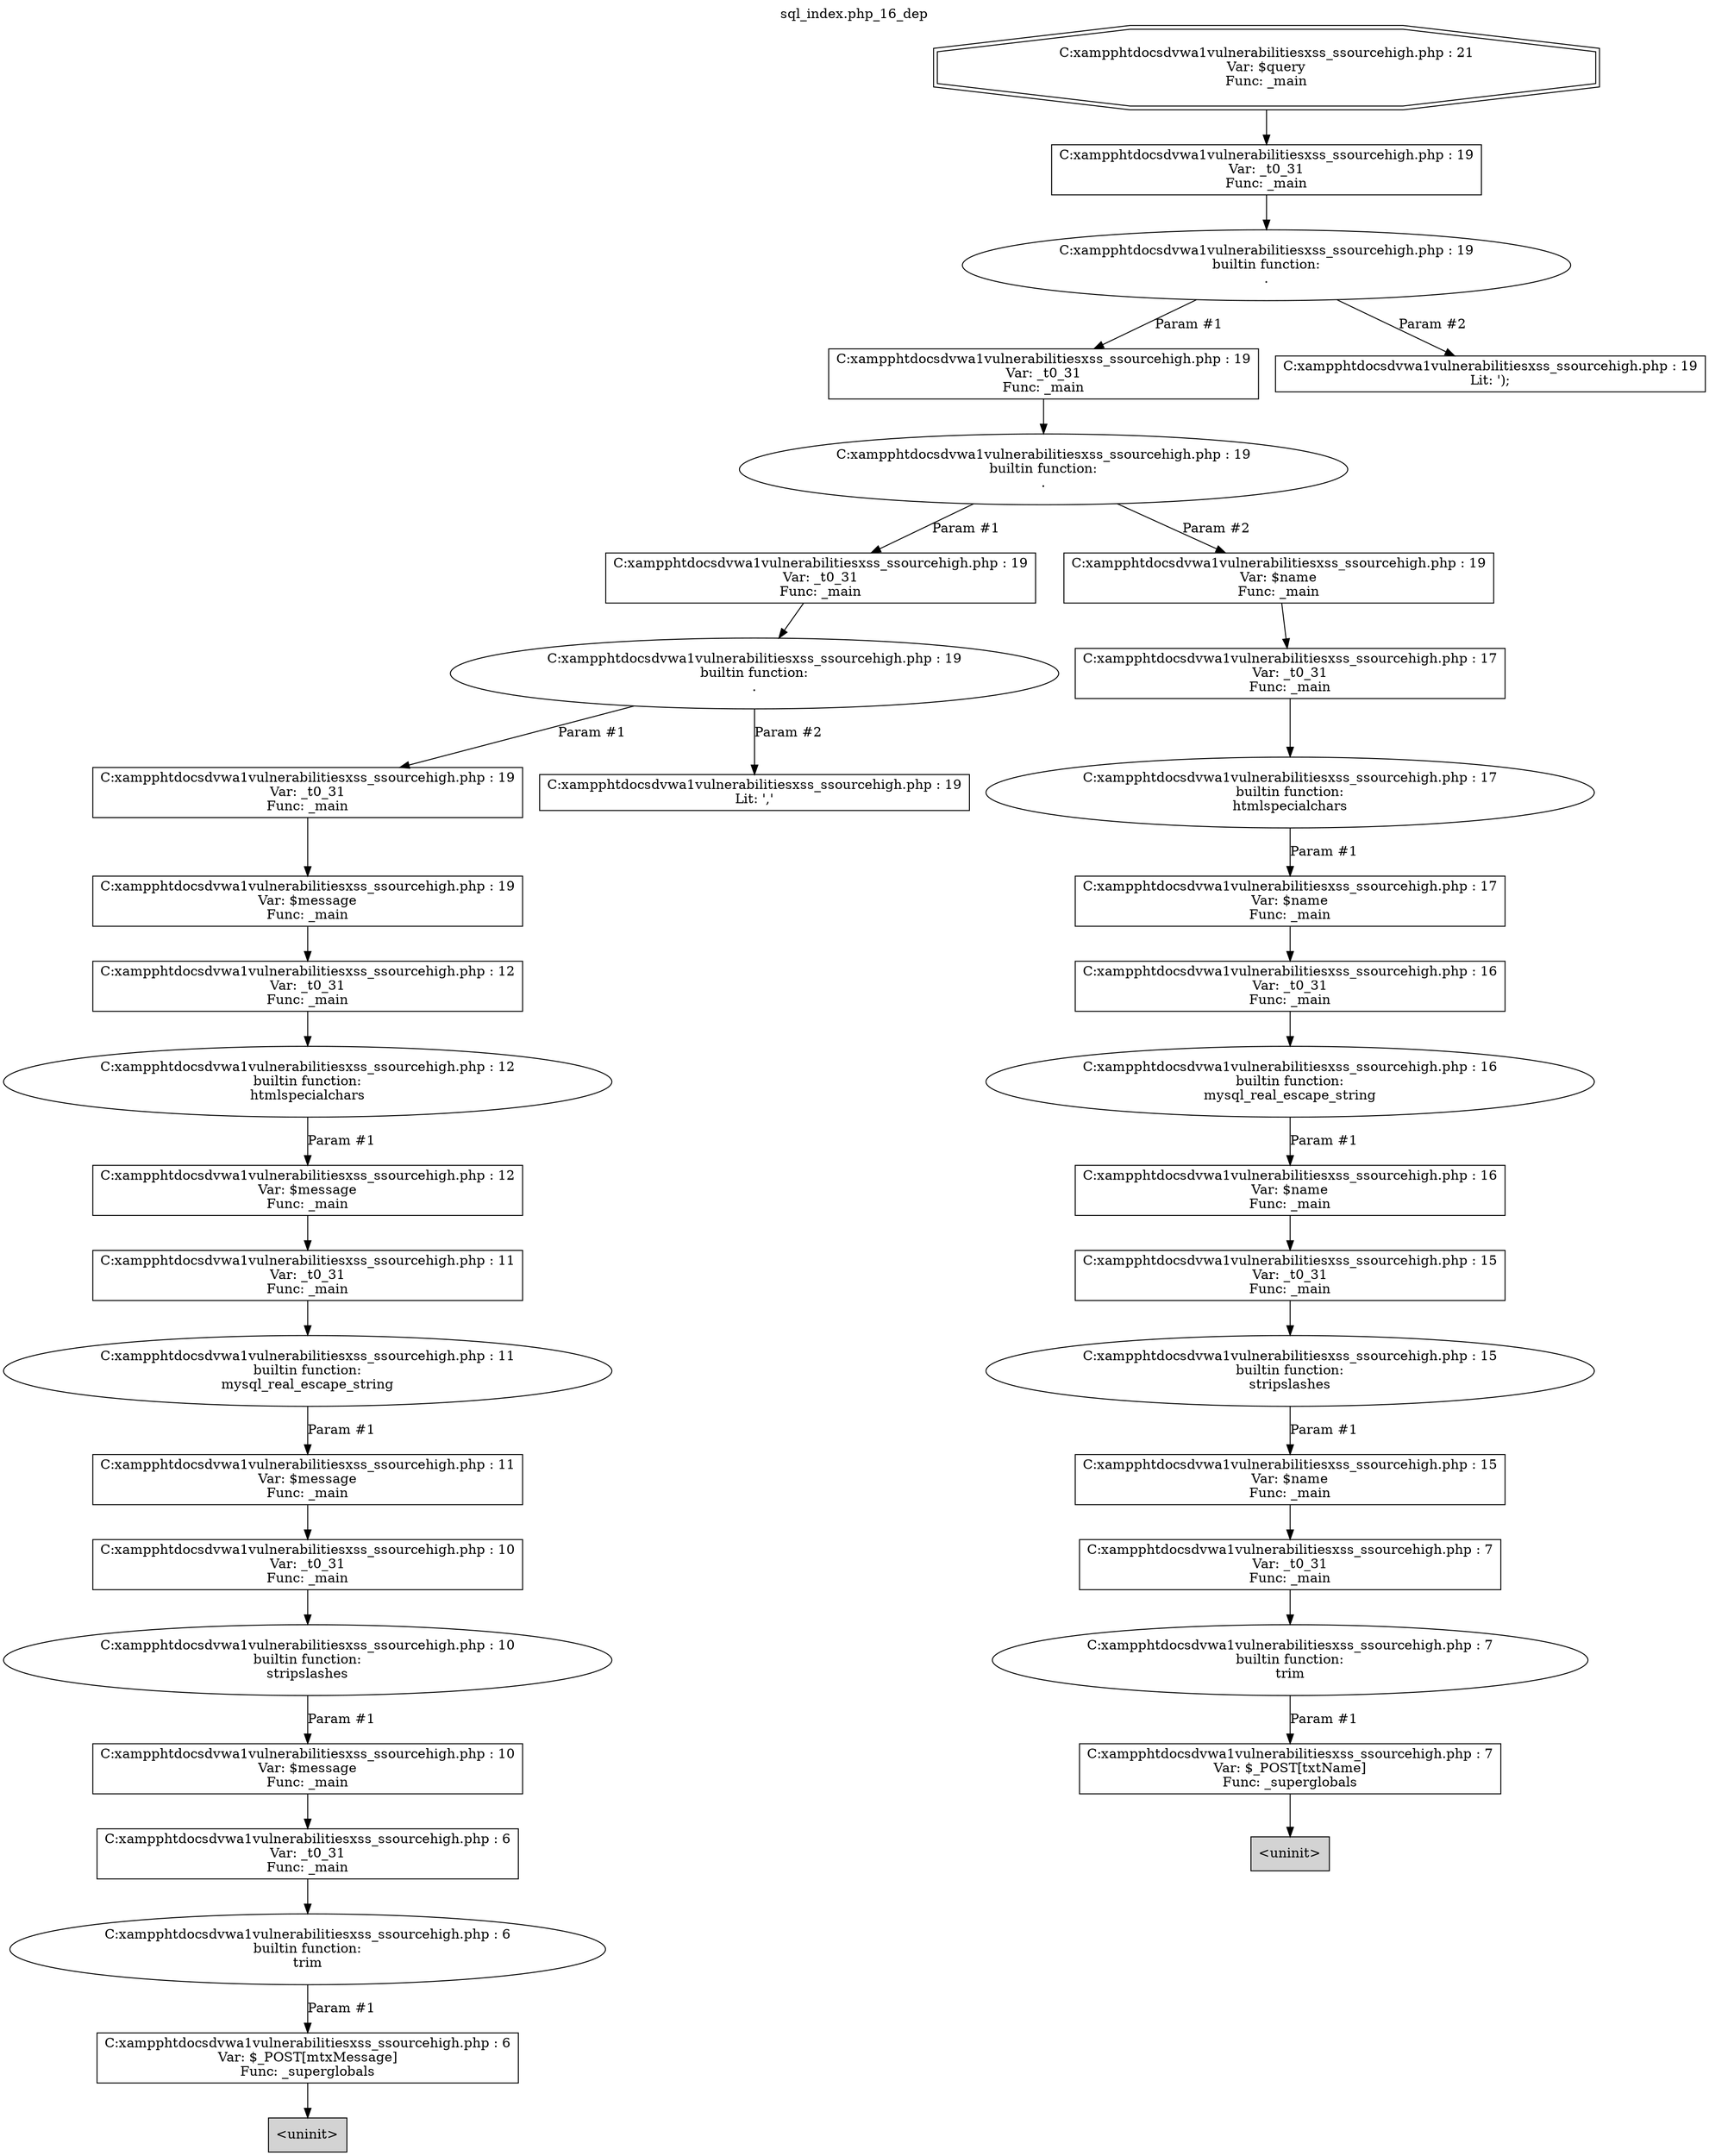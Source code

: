 digraph cfg {
  label="sql_index.php_16_dep";
  labelloc=t;
  n1 [shape=doubleoctagon, label="C:\xampp\htdocs\dvwa1\vulnerabilities\xss_s\source\high.php : 21\nVar: $query\nFunc: _main\n"];
  n2 [shape=box, label="C:\xampp\htdocs\dvwa1\vulnerabilities\xss_s\source\high.php : 19\nVar: _t0_31\nFunc: _main\n"];
  n3 [shape=ellipse, label="C:\xampp\htdocs\dvwa1\vulnerabilities\xss_s\source\high.php : 19\nbuiltin function:\n.\n"];
  n4 [shape=box, label="C:\xampp\htdocs\dvwa1\vulnerabilities\xss_s\source\high.php : 19\nVar: _t0_31\nFunc: _main\n"];
  n5 [shape=ellipse, label="C:\xampp\htdocs\dvwa1\vulnerabilities\xss_s\source\high.php : 19\nbuiltin function:\n.\n"];
  n6 [shape=box, label="C:\xampp\htdocs\dvwa1\vulnerabilities\xss_s\source\high.php : 19\nVar: _t0_31\nFunc: _main\n"];
  n7 [shape=ellipse, label="C:\xampp\htdocs\dvwa1\vulnerabilities\xss_s\source\high.php : 19\nbuiltin function:\n.\n"];
  n8 [shape=box, label="C:\xampp\htdocs\dvwa1\vulnerabilities\xss_s\source\high.php : 19\nVar: _t0_31\nFunc: _main\n"];
  n9 [shape=box, label="C:\xampp\htdocs\dvwa1\vulnerabilities\xss_s\source\high.php : 19\nVar: $message\nFunc: _main\n"];
  n10 [shape=box, label="C:\xampp\htdocs\dvwa1\vulnerabilities\xss_s\source\high.php : 12\nVar: _t0_31\nFunc: _main\n"];
  n11 [shape=ellipse, label="C:\xampp\htdocs\dvwa1\vulnerabilities\xss_s\source\high.php : 12\nbuiltin function:\nhtmlspecialchars\n"];
  n12 [shape=box, label="C:\xampp\htdocs\dvwa1\vulnerabilities\xss_s\source\high.php : 12\nVar: $message\nFunc: _main\n"];
  n13 [shape=box, label="C:\xampp\htdocs\dvwa1\vulnerabilities\xss_s\source\high.php : 11\nVar: _t0_31\nFunc: _main\n"];
  n14 [shape=ellipse, label="C:\xampp\htdocs\dvwa1\vulnerabilities\xss_s\source\high.php : 11\nbuiltin function:\nmysql_real_escape_string\n"];
  n15 [shape=box, label="C:\xampp\htdocs\dvwa1\vulnerabilities\xss_s\source\high.php : 11\nVar: $message\nFunc: _main\n"];
  n16 [shape=box, label="C:\xampp\htdocs\dvwa1\vulnerabilities\xss_s\source\high.php : 10\nVar: _t0_31\nFunc: _main\n"];
  n17 [shape=ellipse, label="C:\xampp\htdocs\dvwa1\vulnerabilities\xss_s\source\high.php : 10\nbuiltin function:\nstripslashes\n"];
  n18 [shape=box, label="C:\xampp\htdocs\dvwa1\vulnerabilities\xss_s\source\high.php : 10\nVar: $message\nFunc: _main\n"];
  n19 [shape=box, label="C:\xampp\htdocs\dvwa1\vulnerabilities\xss_s\source\high.php : 6\nVar: _t0_31\nFunc: _main\n"];
  n20 [shape=ellipse, label="C:\xampp\htdocs\dvwa1\vulnerabilities\xss_s\source\high.php : 6\nbuiltin function:\ntrim\n"];
  n21 [shape=box, label="C:\xampp\htdocs\dvwa1\vulnerabilities\xss_s\source\high.php : 6\nVar: $_POST[mtxMessage]\nFunc: _superglobals\n"];
  n22 [shape=box, label="<uninit>",style=filled];
  n23 [shape=box, label="C:\xampp\htdocs\dvwa1\vulnerabilities\xss_s\source\high.php : 19\nLit: ','\n"];
  n24 [shape=box, label="C:\xampp\htdocs\dvwa1\vulnerabilities\xss_s\source\high.php : 19\nVar: $name\nFunc: _main\n"];
  n25 [shape=box, label="C:\xampp\htdocs\dvwa1\vulnerabilities\xss_s\source\high.php : 17\nVar: _t0_31\nFunc: _main\n"];
  n26 [shape=ellipse, label="C:\xampp\htdocs\dvwa1\vulnerabilities\xss_s\source\high.php : 17\nbuiltin function:\nhtmlspecialchars\n"];
  n27 [shape=box, label="C:\xampp\htdocs\dvwa1\vulnerabilities\xss_s\source\high.php : 17\nVar: $name\nFunc: _main\n"];
  n28 [shape=box, label="C:\xampp\htdocs\dvwa1\vulnerabilities\xss_s\source\high.php : 16\nVar: _t0_31\nFunc: _main\n"];
  n29 [shape=ellipse, label="C:\xampp\htdocs\dvwa1\vulnerabilities\xss_s\source\high.php : 16\nbuiltin function:\nmysql_real_escape_string\n"];
  n30 [shape=box, label="C:\xampp\htdocs\dvwa1\vulnerabilities\xss_s\source\high.php : 16\nVar: $name\nFunc: _main\n"];
  n31 [shape=box, label="C:\xampp\htdocs\dvwa1\vulnerabilities\xss_s\source\high.php : 15\nVar: _t0_31\nFunc: _main\n"];
  n32 [shape=ellipse, label="C:\xampp\htdocs\dvwa1\vulnerabilities\xss_s\source\high.php : 15\nbuiltin function:\nstripslashes\n"];
  n33 [shape=box, label="C:\xampp\htdocs\dvwa1\vulnerabilities\xss_s\source\high.php : 15\nVar: $name\nFunc: _main\n"];
  n34 [shape=box, label="C:\xampp\htdocs\dvwa1\vulnerabilities\xss_s\source\high.php : 7\nVar: _t0_31\nFunc: _main\n"];
  n35 [shape=ellipse, label="C:\xampp\htdocs\dvwa1\vulnerabilities\xss_s\source\high.php : 7\nbuiltin function:\ntrim\n"];
  n36 [shape=box, label="C:\xampp\htdocs\dvwa1\vulnerabilities\xss_s\source\high.php : 7\nVar: $_POST[txtName]\nFunc: _superglobals\n"];
  n37 [shape=box, label="<uninit>",style=filled];
  n38 [shape=box, label="C:\xampp\htdocs\dvwa1\vulnerabilities\xss_s\source\high.php : 19\nLit: ');\n"];
  n2 -> n3;
  n4 -> n5;
  n6 -> n7;
  n10 -> n11;
  n13 -> n14;
  n16 -> n17;
  n19 -> n20;
  n21 -> n22;
  n20 -> n21[label="Param #1"];
  n18 -> n19;
  n17 -> n18[label="Param #1"];
  n15 -> n16;
  n14 -> n15[label="Param #1"];
  n12 -> n13;
  n11 -> n12[label="Param #1"];
  n9 -> n10;
  n8 -> n9;
  n7 -> n8[label="Param #1"];
  n7 -> n23[label="Param #2"];
  n5 -> n6[label="Param #1"];
  n5 -> n24[label="Param #2"];
  n25 -> n26;
  n28 -> n29;
  n31 -> n32;
  n34 -> n35;
  n36 -> n37;
  n35 -> n36[label="Param #1"];
  n33 -> n34;
  n32 -> n33[label="Param #1"];
  n30 -> n31;
  n29 -> n30[label="Param #1"];
  n27 -> n28;
  n26 -> n27[label="Param #1"];
  n24 -> n25;
  n3 -> n4[label="Param #1"];
  n3 -> n38[label="Param #2"];
  n1 -> n2;
}
